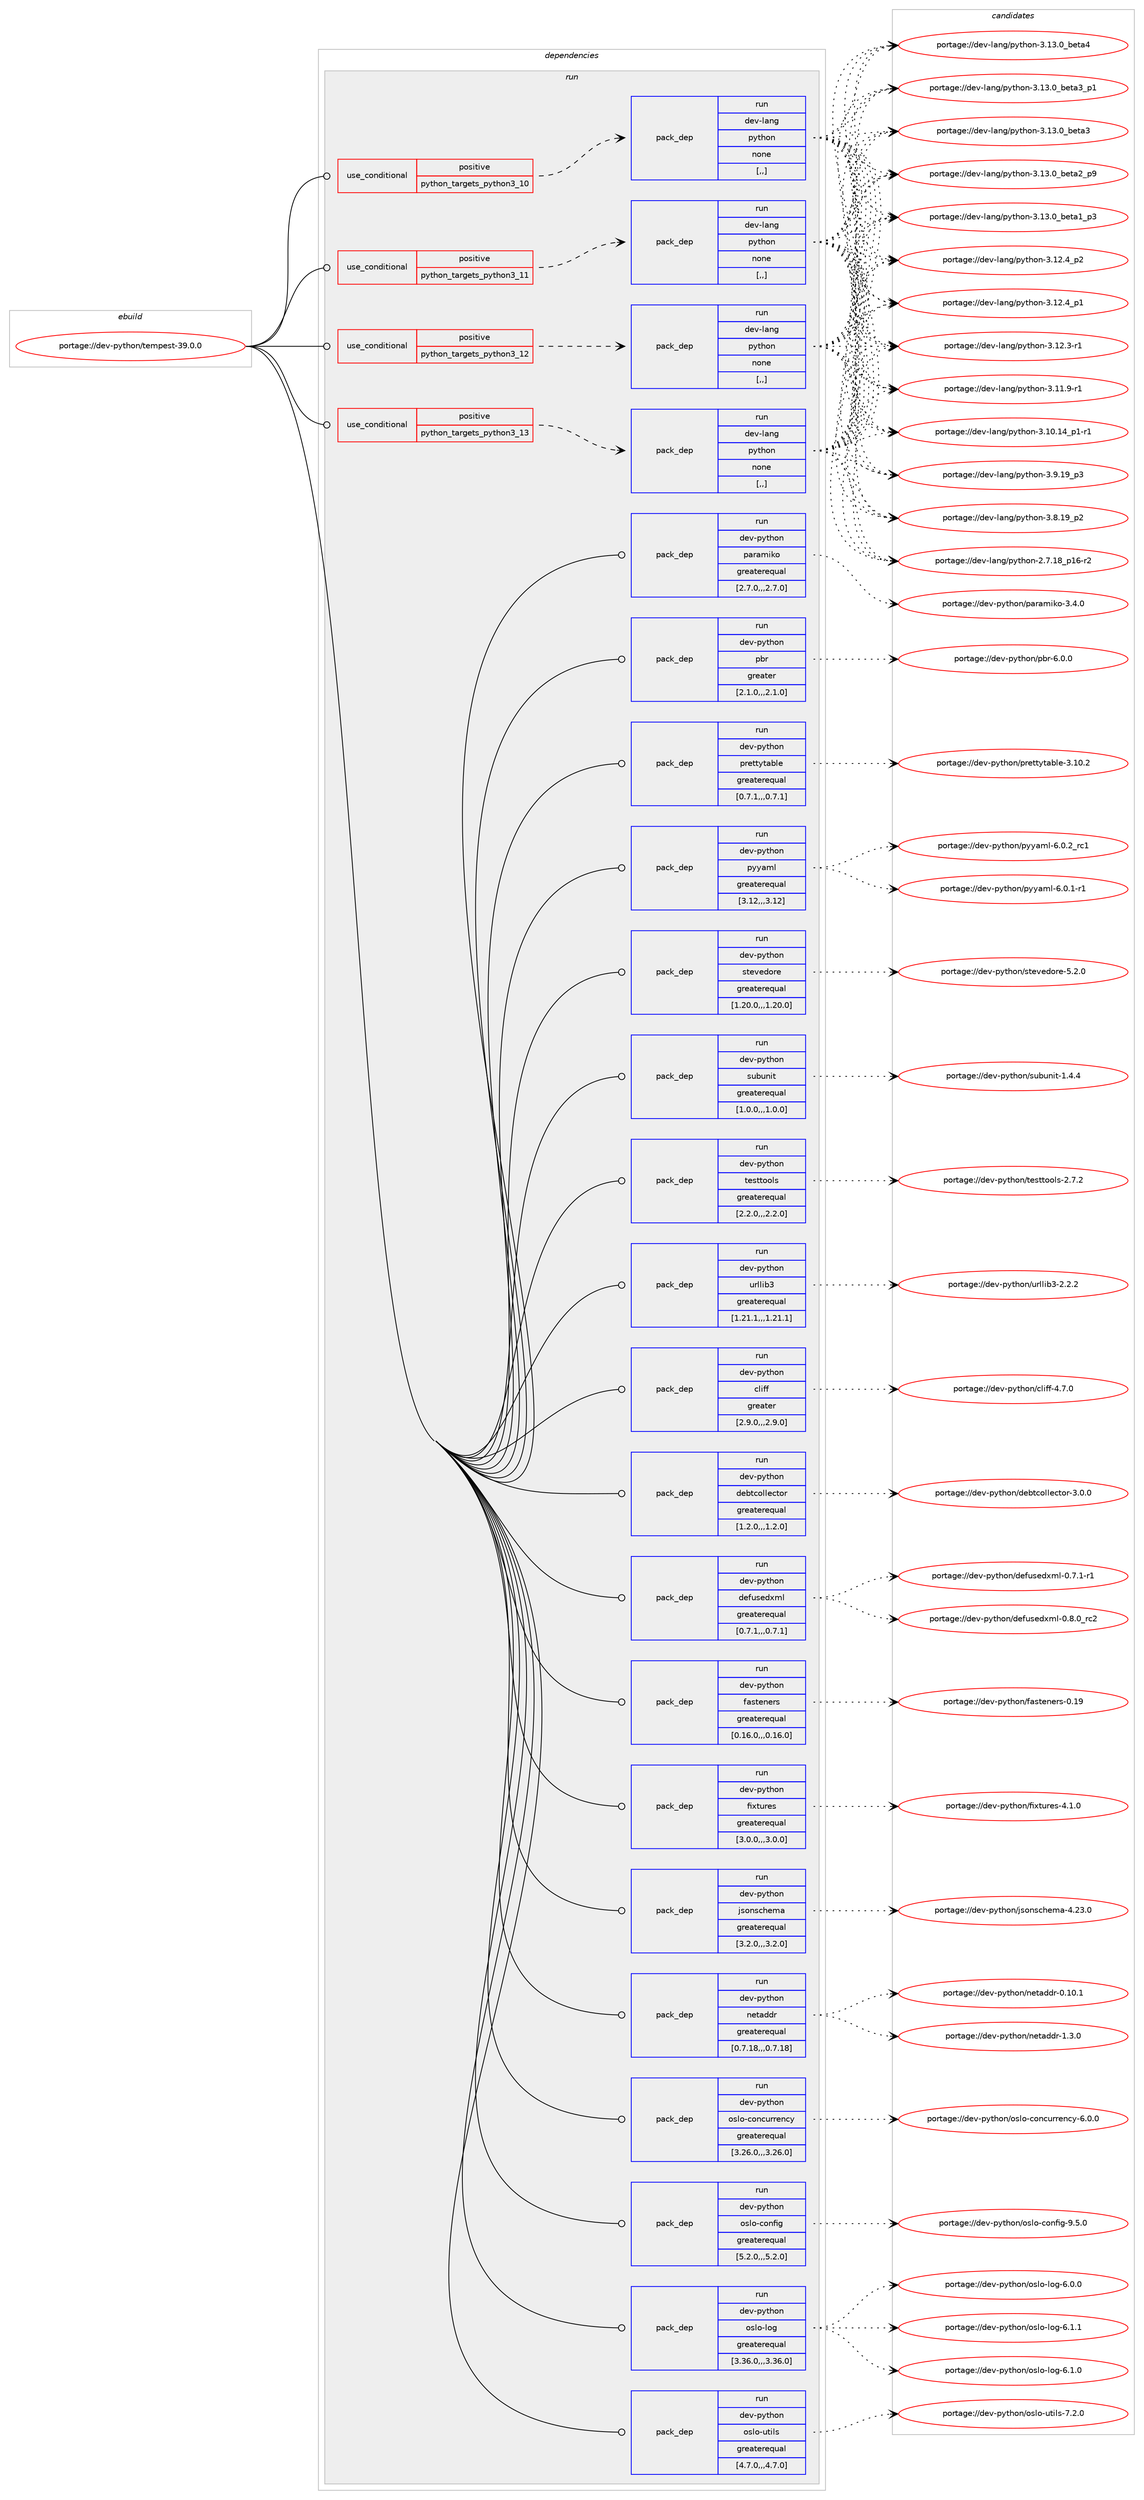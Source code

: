 digraph prolog {

# *************
# Graph options
# *************

newrank=true;
concentrate=true;
compound=true;
graph [rankdir=LR,fontname=Helvetica,fontsize=10,ranksep=1.5];#, ranksep=2.5, nodesep=0.2];
edge  [arrowhead=vee];
node  [fontname=Helvetica,fontsize=10];

# **********
# The ebuild
# **********

subgraph cluster_leftcol {
color=gray;
label=<<i>ebuild</i>>;
id [label="portage://dev-python/tempest-39.0.0", color=red, width=4, href="../dev-python/tempest-39.0.0.svg"];
}

# ****************
# The dependencies
# ****************

subgraph cluster_midcol {
color=gray;
label=<<i>dependencies</i>>;
subgraph cluster_compile {
fillcolor="#eeeeee";
style=filled;
label=<<i>compile</i>>;
}
subgraph cluster_compileandrun {
fillcolor="#eeeeee";
style=filled;
label=<<i>compile and run</i>>;
}
subgraph cluster_run {
fillcolor="#eeeeee";
style=filled;
label=<<i>run</i>>;
subgraph cond40430 {
dependency165651 [label=<<TABLE BORDER="0" CELLBORDER="1" CELLSPACING="0" CELLPADDING="4"><TR><TD ROWSPAN="3" CELLPADDING="10">use_conditional</TD></TR><TR><TD>positive</TD></TR><TR><TD>python_targets_python3_10</TD></TR></TABLE>>, shape=none, color=red];
subgraph pack123949 {
dependency165652 [label=<<TABLE BORDER="0" CELLBORDER="1" CELLSPACING="0" CELLPADDING="4" WIDTH="220"><TR><TD ROWSPAN="6" CELLPADDING="30">pack_dep</TD></TR><TR><TD WIDTH="110">run</TD></TR><TR><TD>dev-lang</TD></TR><TR><TD>python</TD></TR><TR><TD>none</TD></TR><TR><TD>[,,]</TD></TR></TABLE>>, shape=none, color=blue];
}
dependency165651:e -> dependency165652:w [weight=20,style="dashed",arrowhead="vee"];
}
id:e -> dependency165651:w [weight=20,style="solid",arrowhead="odot"];
subgraph cond40431 {
dependency165653 [label=<<TABLE BORDER="0" CELLBORDER="1" CELLSPACING="0" CELLPADDING="4"><TR><TD ROWSPAN="3" CELLPADDING="10">use_conditional</TD></TR><TR><TD>positive</TD></TR><TR><TD>python_targets_python3_11</TD></TR></TABLE>>, shape=none, color=red];
subgraph pack123950 {
dependency165654 [label=<<TABLE BORDER="0" CELLBORDER="1" CELLSPACING="0" CELLPADDING="4" WIDTH="220"><TR><TD ROWSPAN="6" CELLPADDING="30">pack_dep</TD></TR><TR><TD WIDTH="110">run</TD></TR><TR><TD>dev-lang</TD></TR><TR><TD>python</TD></TR><TR><TD>none</TD></TR><TR><TD>[,,]</TD></TR></TABLE>>, shape=none, color=blue];
}
dependency165653:e -> dependency165654:w [weight=20,style="dashed",arrowhead="vee"];
}
id:e -> dependency165653:w [weight=20,style="solid",arrowhead="odot"];
subgraph cond40432 {
dependency165655 [label=<<TABLE BORDER="0" CELLBORDER="1" CELLSPACING="0" CELLPADDING="4"><TR><TD ROWSPAN="3" CELLPADDING="10">use_conditional</TD></TR><TR><TD>positive</TD></TR><TR><TD>python_targets_python3_12</TD></TR></TABLE>>, shape=none, color=red];
subgraph pack123951 {
dependency165656 [label=<<TABLE BORDER="0" CELLBORDER="1" CELLSPACING="0" CELLPADDING="4" WIDTH="220"><TR><TD ROWSPAN="6" CELLPADDING="30">pack_dep</TD></TR><TR><TD WIDTH="110">run</TD></TR><TR><TD>dev-lang</TD></TR><TR><TD>python</TD></TR><TR><TD>none</TD></TR><TR><TD>[,,]</TD></TR></TABLE>>, shape=none, color=blue];
}
dependency165655:e -> dependency165656:w [weight=20,style="dashed",arrowhead="vee"];
}
id:e -> dependency165655:w [weight=20,style="solid",arrowhead="odot"];
subgraph cond40433 {
dependency165657 [label=<<TABLE BORDER="0" CELLBORDER="1" CELLSPACING="0" CELLPADDING="4"><TR><TD ROWSPAN="3" CELLPADDING="10">use_conditional</TD></TR><TR><TD>positive</TD></TR><TR><TD>python_targets_python3_13</TD></TR></TABLE>>, shape=none, color=red];
subgraph pack123952 {
dependency165658 [label=<<TABLE BORDER="0" CELLBORDER="1" CELLSPACING="0" CELLPADDING="4" WIDTH="220"><TR><TD ROWSPAN="6" CELLPADDING="30">pack_dep</TD></TR><TR><TD WIDTH="110">run</TD></TR><TR><TD>dev-lang</TD></TR><TR><TD>python</TD></TR><TR><TD>none</TD></TR><TR><TD>[,,]</TD></TR></TABLE>>, shape=none, color=blue];
}
dependency165657:e -> dependency165658:w [weight=20,style="dashed",arrowhead="vee"];
}
id:e -> dependency165657:w [weight=20,style="solid",arrowhead="odot"];
subgraph pack123953 {
dependency165659 [label=<<TABLE BORDER="0" CELLBORDER="1" CELLSPACING="0" CELLPADDING="4" WIDTH="220"><TR><TD ROWSPAN="6" CELLPADDING="30">pack_dep</TD></TR><TR><TD WIDTH="110">run</TD></TR><TR><TD>dev-python</TD></TR><TR><TD>cliff</TD></TR><TR><TD>greater</TD></TR><TR><TD>[2.9.0,,,2.9.0]</TD></TR></TABLE>>, shape=none, color=blue];
}
id:e -> dependency165659:w [weight=20,style="solid",arrowhead="odot"];
subgraph pack123954 {
dependency165660 [label=<<TABLE BORDER="0" CELLBORDER="1" CELLSPACING="0" CELLPADDING="4" WIDTH="220"><TR><TD ROWSPAN="6" CELLPADDING="30">pack_dep</TD></TR><TR><TD WIDTH="110">run</TD></TR><TR><TD>dev-python</TD></TR><TR><TD>debtcollector</TD></TR><TR><TD>greaterequal</TD></TR><TR><TD>[1.2.0,,,1.2.0]</TD></TR></TABLE>>, shape=none, color=blue];
}
id:e -> dependency165660:w [weight=20,style="solid",arrowhead="odot"];
subgraph pack123955 {
dependency165661 [label=<<TABLE BORDER="0" CELLBORDER="1" CELLSPACING="0" CELLPADDING="4" WIDTH="220"><TR><TD ROWSPAN="6" CELLPADDING="30">pack_dep</TD></TR><TR><TD WIDTH="110">run</TD></TR><TR><TD>dev-python</TD></TR><TR><TD>defusedxml</TD></TR><TR><TD>greaterequal</TD></TR><TR><TD>[0.7.1,,,0.7.1]</TD></TR></TABLE>>, shape=none, color=blue];
}
id:e -> dependency165661:w [weight=20,style="solid",arrowhead="odot"];
subgraph pack123956 {
dependency165662 [label=<<TABLE BORDER="0" CELLBORDER="1" CELLSPACING="0" CELLPADDING="4" WIDTH="220"><TR><TD ROWSPAN="6" CELLPADDING="30">pack_dep</TD></TR><TR><TD WIDTH="110">run</TD></TR><TR><TD>dev-python</TD></TR><TR><TD>fasteners</TD></TR><TR><TD>greaterequal</TD></TR><TR><TD>[0.16.0,,,0.16.0]</TD></TR></TABLE>>, shape=none, color=blue];
}
id:e -> dependency165662:w [weight=20,style="solid",arrowhead="odot"];
subgraph pack123957 {
dependency165663 [label=<<TABLE BORDER="0" CELLBORDER="1" CELLSPACING="0" CELLPADDING="4" WIDTH="220"><TR><TD ROWSPAN="6" CELLPADDING="30">pack_dep</TD></TR><TR><TD WIDTH="110">run</TD></TR><TR><TD>dev-python</TD></TR><TR><TD>fixtures</TD></TR><TR><TD>greaterequal</TD></TR><TR><TD>[3.0.0,,,3.0.0]</TD></TR></TABLE>>, shape=none, color=blue];
}
id:e -> dependency165663:w [weight=20,style="solid",arrowhead="odot"];
subgraph pack123958 {
dependency165664 [label=<<TABLE BORDER="0" CELLBORDER="1" CELLSPACING="0" CELLPADDING="4" WIDTH="220"><TR><TD ROWSPAN="6" CELLPADDING="30">pack_dep</TD></TR><TR><TD WIDTH="110">run</TD></TR><TR><TD>dev-python</TD></TR><TR><TD>jsonschema</TD></TR><TR><TD>greaterequal</TD></TR><TR><TD>[3.2.0,,,3.2.0]</TD></TR></TABLE>>, shape=none, color=blue];
}
id:e -> dependency165664:w [weight=20,style="solid",arrowhead="odot"];
subgraph pack123959 {
dependency165665 [label=<<TABLE BORDER="0" CELLBORDER="1" CELLSPACING="0" CELLPADDING="4" WIDTH="220"><TR><TD ROWSPAN="6" CELLPADDING="30">pack_dep</TD></TR><TR><TD WIDTH="110">run</TD></TR><TR><TD>dev-python</TD></TR><TR><TD>netaddr</TD></TR><TR><TD>greaterequal</TD></TR><TR><TD>[0.7.18,,,0.7.18]</TD></TR></TABLE>>, shape=none, color=blue];
}
id:e -> dependency165665:w [weight=20,style="solid",arrowhead="odot"];
subgraph pack123960 {
dependency165666 [label=<<TABLE BORDER="0" CELLBORDER="1" CELLSPACING="0" CELLPADDING="4" WIDTH="220"><TR><TD ROWSPAN="6" CELLPADDING="30">pack_dep</TD></TR><TR><TD WIDTH="110">run</TD></TR><TR><TD>dev-python</TD></TR><TR><TD>oslo-concurrency</TD></TR><TR><TD>greaterequal</TD></TR><TR><TD>[3.26.0,,,3.26.0]</TD></TR></TABLE>>, shape=none, color=blue];
}
id:e -> dependency165666:w [weight=20,style="solid",arrowhead="odot"];
subgraph pack123961 {
dependency165667 [label=<<TABLE BORDER="0" CELLBORDER="1" CELLSPACING="0" CELLPADDING="4" WIDTH="220"><TR><TD ROWSPAN="6" CELLPADDING="30">pack_dep</TD></TR><TR><TD WIDTH="110">run</TD></TR><TR><TD>dev-python</TD></TR><TR><TD>oslo-config</TD></TR><TR><TD>greaterequal</TD></TR><TR><TD>[5.2.0,,,5.2.0]</TD></TR></TABLE>>, shape=none, color=blue];
}
id:e -> dependency165667:w [weight=20,style="solid",arrowhead="odot"];
subgraph pack123962 {
dependency165668 [label=<<TABLE BORDER="0" CELLBORDER="1" CELLSPACING="0" CELLPADDING="4" WIDTH="220"><TR><TD ROWSPAN="6" CELLPADDING="30">pack_dep</TD></TR><TR><TD WIDTH="110">run</TD></TR><TR><TD>dev-python</TD></TR><TR><TD>oslo-log</TD></TR><TR><TD>greaterequal</TD></TR><TR><TD>[3.36.0,,,3.36.0]</TD></TR></TABLE>>, shape=none, color=blue];
}
id:e -> dependency165668:w [weight=20,style="solid",arrowhead="odot"];
subgraph pack123963 {
dependency165669 [label=<<TABLE BORDER="0" CELLBORDER="1" CELLSPACING="0" CELLPADDING="4" WIDTH="220"><TR><TD ROWSPAN="6" CELLPADDING="30">pack_dep</TD></TR><TR><TD WIDTH="110">run</TD></TR><TR><TD>dev-python</TD></TR><TR><TD>oslo-utils</TD></TR><TR><TD>greaterequal</TD></TR><TR><TD>[4.7.0,,,4.7.0]</TD></TR></TABLE>>, shape=none, color=blue];
}
id:e -> dependency165669:w [weight=20,style="solid",arrowhead="odot"];
subgraph pack123964 {
dependency165670 [label=<<TABLE BORDER="0" CELLBORDER="1" CELLSPACING="0" CELLPADDING="4" WIDTH="220"><TR><TD ROWSPAN="6" CELLPADDING="30">pack_dep</TD></TR><TR><TD WIDTH="110">run</TD></TR><TR><TD>dev-python</TD></TR><TR><TD>paramiko</TD></TR><TR><TD>greaterequal</TD></TR><TR><TD>[2.7.0,,,2.7.0]</TD></TR></TABLE>>, shape=none, color=blue];
}
id:e -> dependency165670:w [weight=20,style="solid",arrowhead="odot"];
subgraph pack123965 {
dependency165671 [label=<<TABLE BORDER="0" CELLBORDER="1" CELLSPACING="0" CELLPADDING="4" WIDTH="220"><TR><TD ROWSPAN="6" CELLPADDING="30">pack_dep</TD></TR><TR><TD WIDTH="110">run</TD></TR><TR><TD>dev-python</TD></TR><TR><TD>pbr</TD></TR><TR><TD>greater</TD></TR><TR><TD>[2.1.0,,,2.1.0]</TD></TR></TABLE>>, shape=none, color=blue];
}
id:e -> dependency165671:w [weight=20,style="solid",arrowhead="odot"];
subgraph pack123966 {
dependency165672 [label=<<TABLE BORDER="0" CELLBORDER="1" CELLSPACING="0" CELLPADDING="4" WIDTH="220"><TR><TD ROWSPAN="6" CELLPADDING="30">pack_dep</TD></TR><TR><TD WIDTH="110">run</TD></TR><TR><TD>dev-python</TD></TR><TR><TD>prettytable</TD></TR><TR><TD>greaterequal</TD></TR><TR><TD>[0.7.1,,,0.7.1]</TD></TR></TABLE>>, shape=none, color=blue];
}
id:e -> dependency165672:w [weight=20,style="solid",arrowhead="odot"];
subgraph pack123967 {
dependency165673 [label=<<TABLE BORDER="0" CELLBORDER="1" CELLSPACING="0" CELLPADDING="4" WIDTH="220"><TR><TD ROWSPAN="6" CELLPADDING="30">pack_dep</TD></TR><TR><TD WIDTH="110">run</TD></TR><TR><TD>dev-python</TD></TR><TR><TD>pyyaml</TD></TR><TR><TD>greaterequal</TD></TR><TR><TD>[3.12,,,3.12]</TD></TR></TABLE>>, shape=none, color=blue];
}
id:e -> dependency165673:w [weight=20,style="solid",arrowhead="odot"];
subgraph pack123968 {
dependency165674 [label=<<TABLE BORDER="0" CELLBORDER="1" CELLSPACING="0" CELLPADDING="4" WIDTH="220"><TR><TD ROWSPAN="6" CELLPADDING="30">pack_dep</TD></TR><TR><TD WIDTH="110">run</TD></TR><TR><TD>dev-python</TD></TR><TR><TD>stevedore</TD></TR><TR><TD>greaterequal</TD></TR><TR><TD>[1.20.0,,,1.20.0]</TD></TR></TABLE>>, shape=none, color=blue];
}
id:e -> dependency165674:w [weight=20,style="solid",arrowhead="odot"];
subgraph pack123969 {
dependency165675 [label=<<TABLE BORDER="0" CELLBORDER="1" CELLSPACING="0" CELLPADDING="4" WIDTH="220"><TR><TD ROWSPAN="6" CELLPADDING="30">pack_dep</TD></TR><TR><TD WIDTH="110">run</TD></TR><TR><TD>dev-python</TD></TR><TR><TD>subunit</TD></TR><TR><TD>greaterequal</TD></TR><TR><TD>[1.0.0,,,1.0.0]</TD></TR></TABLE>>, shape=none, color=blue];
}
id:e -> dependency165675:w [weight=20,style="solid",arrowhead="odot"];
subgraph pack123970 {
dependency165676 [label=<<TABLE BORDER="0" CELLBORDER="1" CELLSPACING="0" CELLPADDING="4" WIDTH="220"><TR><TD ROWSPAN="6" CELLPADDING="30">pack_dep</TD></TR><TR><TD WIDTH="110">run</TD></TR><TR><TD>dev-python</TD></TR><TR><TD>testtools</TD></TR><TR><TD>greaterequal</TD></TR><TR><TD>[2.2.0,,,2.2.0]</TD></TR></TABLE>>, shape=none, color=blue];
}
id:e -> dependency165676:w [weight=20,style="solid",arrowhead="odot"];
subgraph pack123971 {
dependency165677 [label=<<TABLE BORDER="0" CELLBORDER="1" CELLSPACING="0" CELLPADDING="4" WIDTH="220"><TR><TD ROWSPAN="6" CELLPADDING="30">pack_dep</TD></TR><TR><TD WIDTH="110">run</TD></TR><TR><TD>dev-python</TD></TR><TR><TD>urllib3</TD></TR><TR><TD>greaterequal</TD></TR><TR><TD>[1.21.1,,,1.21.1]</TD></TR></TABLE>>, shape=none, color=blue];
}
id:e -> dependency165677:w [weight=20,style="solid",arrowhead="odot"];
}
}

# **************
# The candidates
# **************

subgraph cluster_choices {
rank=same;
color=gray;
label=<<i>candidates</i>>;

subgraph choice123949 {
color=black;
nodesep=1;
choice1001011184510897110103471121211161041111104551464951464895981011169752 [label="portage://dev-lang/python-3.13.0_beta4", color=red, width=4,href="../dev-lang/python-3.13.0_beta4.svg"];
choice10010111845108971101034711212111610411111045514649514648959810111697519511249 [label="portage://dev-lang/python-3.13.0_beta3_p1", color=red, width=4,href="../dev-lang/python-3.13.0_beta3_p1.svg"];
choice1001011184510897110103471121211161041111104551464951464895981011169751 [label="portage://dev-lang/python-3.13.0_beta3", color=red, width=4,href="../dev-lang/python-3.13.0_beta3.svg"];
choice10010111845108971101034711212111610411111045514649514648959810111697509511257 [label="portage://dev-lang/python-3.13.0_beta2_p9", color=red, width=4,href="../dev-lang/python-3.13.0_beta2_p9.svg"];
choice10010111845108971101034711212111610411111045514649514648959810111697499511251 [label="portage://dev-lang/python-3.13.0_beta1_p3", color=red, width=4,href="../dev-lang/python-3.13.0_beta1_p3.svg"];
choice100101118451089711010347112121116104111110455146495046529511250 [label="portage://dev-lang/python-3.12.4_p2", color=red, width=4,href="../dev-lang/python-3.12.4_p2.svg"];
choice100101118451089711010347112121116104111110455146495046529511249 [label="portage://dev-lang/python-3.12.4_p1", color=red, width=4,href="../dev-lang/python-3.12.4_p1.svg"];
choice100101118451089711010347112121116104111110455146495046514511449 [label="portage://dev-lang/python-3.12.3-r1", color=red, width=4,href="../dev-lang/python-3.12.3-r1.svg"];
choice100101118451089711010347112121116104111110455146494946574511449 [label="portage://dev-lang/python-3.11.9-r1", color=red, width=4,href="../dev-lang/python-3.11.9-r1.svg"];
choice100101118451089711010347112121116104111110455146494846495295112494511449 [label="portage://dev-lang/python-3.10.14_p1-r1", color=red, width=4,href="../dev-lang/python-3.10.14_p1-r1.svg"];
choice100101118451089711010347112121116104111110455146574649579511251 [label="portage://dev-lang/python-3.9.19_p3", color=red, width=4,href="../dev-lang/python-3.9.19_p3.svg"];
choice100101118451089711010347112121116104111110455146564649579511250 [label="portage://dev-lang/python-3.8.19_p2", color=red, width=4,href="../dev-lang/python-3.8.19_p2.svg"];
choice100101118451089711010347112121116104111110455046554649569511249544511450 [label="portage://dev-lang/python-2.7.18_p16-r2", color=red, width=4,href="../dev-lang/python-2.7.18_p16-r2.svg"];
dependency165652:e -> choice1001011184510897110103471121211161041111104551464951464895981011169752:w [style=dotted,weight="100"];
dependency165652:e -> choice10010111845108971101034711212111610411111045514649514648959810111697519511249:w [style=dotted,weight="100"];
dependency165652:e -> choice1001011184510897110103471121211161041111104551464951464895981011169751:w [style=dotted,weight="100"];
dependency165652:e -> choice10010111845108971101034711212111610411111045514649514648959810111697509511257:w [style=dotted,weight="100"];
dependency165652:e -> choice10010111845108971101034711212111610411111045514649514648959810111697499511251:w [style=dotted,weight="100"];
dependency165652:e -> choice100101118451089711010347112121116104111110455146495046529511250:w [style=dotted,weight="100"];
dependency165652:e -> choice100101118451089711010347112121116104111110455146495046529511249:w [style=dotted,weight="100"];
dependency165652:e -> choice100101118451089711010347112121116104111110455146495046514511449:w [style=dotted,weight="100"];
dependency165652:e -> choice100101118451089711010347112121116104111110455146494946574511449:w [style=dotted,weight="100"];
dependency165652:e -> choice100101118451089711010347112121116104111110455146494846495295112494511449:w [style=dotted,weight="100"];
dependency165652:e -> choice100101118451089711010347112121116104111110455146574649579511251:w [style=dotted,weight="100"];
dependency165652:e -> choice100101118451089711010347112121116104111110455146564649579511250:w [style=dotted,weight="100"];
dependency165652:e -> choice100101118451089711010347112121116104111110455046554649569511249544511450:w [style=dotted,weight="100"];
}
subgraph choice123950 {
color=black;
nodesep=1;
choice1001011184510897110103471121211161041111104551464951464895981011169752 [label="portage://dev-lang/python-3.13.0_beta4", color=red, width=4,href="../dev-lang/python-3.13.0_beta4.svg"];
choice10010111845108971101034711212111610411111045514649514648959810111697519511249 [label="portage://dev-lang/python-3.13.0_beta3_p1", color=red, width=4,href="../dev-lang/python-3.13.0_beta3_p1.svg"];
choice1001011184510897110103471121211161041111104551464951464895981011169751 [label="portage://dev-lang/python-3.13.0_beta3", color=red, width=4,href="../dev-lang/python-3.13.0_beta3.svg"];
choice10010111845108971101034711212111610411111045514649514648959810111697509511257 [label="portage://dev-lang/python-3.13.0_beta2_p9", color=red, width=4,href="../dev-lang/python-3.13.0_beta2_p9.svg"];
choice10010111845108971101034711212111610411111045514649514648959810111697499511251 [label="portage://dev-lang/python-3.13.0_beta1_p3", color=red, width=4,href="../dev-lang/python-3.13.0_beta1_p3.svg"];
choice100101118451089711010347112121116104111110455146495046529511250 [label="portage://dev-lang/python-3.12.4_p2", color=red, width=4,href="../dev-lang/python-3.12.4_p2.svg"];
choice100101118451089711010347112121116104111110455146495046529511249 [label="portage://dev-lang/python-3.12.4_p1", color=red, width=4,href="../dev-lang/python-3.12.4_p1.svg"];
choice100101118451089711010347112121116104111110455146495046514511449 [label="portage://dev-lang/python-3.12.3-r1", color=red, width=4,href="../dev-lang/python-3.12.3-r1.svg"];
choice100101118451089711010347112121116104111110455146494946574511449 [label="portage://dev-lang/python-3.11.9-r1", color=red, width=4,href="../dev-lang/python-3.11.9-r1.svg"];
choice100101118451089711010347112121116104111110455146494846495295112494511449 [label="portage://dev-lang/python-3.10.14_p1-r1", color=red, width=4,href="../dev-lang/python-3.10.14_p1-r1.svg"];
choice100101118451089711010347112121116104111110455146574649579511251 [label="portage://dev-lang/python-3.9.19_p3", color=red, width=4,href="../dev-lang/python-3.9.19_p3.svg"];
choice100101118451089711010347112121116104111110455146564649579511250 [label="portage://dev-lang/python-3.8.19_p2", color=red, width=4,href="../dev-lang/python-3.8.19_p2.svg"];
choice100101118451089711010347112121116104111110455046554649569511249544511450 [label="portage://dev-lang/python-2.7.18_p16-r2", color=red, width=4,href="../dev-lang/python-2.7.18_p16-r2.svg"];
dependency165654:e -> choice1001011184510897110103471121211161041111104551464951464895981011169752:w [style=dotted,weight="100"];
dependency165654:e -> choice10010111845108971101034711212111610411111045514649514648959810111697519511249:w [style=dotted,weight="100"];
dependency165654:e -> choice1001011184510897110103471121211161041111104551464951464895981011169751:w [style=dotted,weight="100"];
dependency165654:e -> choice10010111845108971101034711212111610411111045514649514648959810111697509511257:w [style=dotted,weight="100"];
dependency165654:e -> choice10010111845108971101034711212111610411111045514649514648959810111697499511251:w [style=dotted,weight="100"];
dependency165654:e -> choice100101118451089711010347112121116104111110455146495046529511250:w [style=dotted,weight="100"];
dependency165654:e -> choice100101118451089711010347112121116104111110455146495046529511249:w [style=dotted,weight="100"];
dependency165654:e -> choice100101118451089711010347112121116104111110455146495046514511449:w [style=dotted,weight="100"];
dependency165654:e -> choice100101118451089711010347112121116104111110455146494946574511449:w [style=dotted,weight="100"];
dependency165654:e -> choice100101118451089711010347112121116104111110455146494846495295112494511449:w [style=dotted,weight="100"];
dependency165654:e -> choice100101118451089711010347112121116104111110455146574649579511251:w [style=dotted,weight="100"];
dependency165654:e -> choice100101118451089711010347112121116104111110455146564649579511250:w [style=dotted,weight="100"];
dependency165654:e -> choice100101118451089711010347112121116104111110455046554649569511249544511450:w [style=dotted,weight="100"];
}
subgraph choice123951 {
color=black;
nodesep=1;
choice1001011184510897110103471121211161041111104551464951464895981011169752 [label="portage://dev-lang/python-3.13.0_beta4", color=red, width=4,href="../dev-lang/python-3.13.0_beta4.svg"];
choice10010111845108971101034711212111610411111045514649514648959810111697519511249 [label="portage://dev-lang/python-3.13.0_beta3_p1", color=red, width=4,href="../dev-lang/python-3.13.0_beta3_p1.svg"];
choice1001011184510897110103471121211161041111104551464951464895981011169751 [label="portage://dev-lang/python-3.13.0_beta3", color=red, width=4,href="../dev-lang/python-3.13.0_beta3.svg"];
choice10010111845108971101034711212111610411111045514649514648959810111697509511257 [label="portage://dev-lang/python-3.13.0_beta2_p9", color=red, width=4,href="../dev-lang/python-3.13.0_beta2_p9.svg"];
choice10010111845108971101034711212111610411111045514649514648959810111697499511251 [label="portage://dev-lang/python-3.13.0_beta1_p3", color=red, width=4,href="../dev-lang/python-3.13.0_beta1_p3.svg"];
choice100101118451089711010347112121116104111110455146495046529511250 [label="portage://dev-lang/python-3.12.4_p2", color=red, width=4,href="../dev-lang/python-3.12.4_p2.svg"];
choice100101118451089711010347112121116104111110455146495046529511249 [label="portage://dev-lang/python-3.12.4_p1", color=red, width=4,href="../dev-lang/python-3.12.4_p1.svg"];
choice100101118451089711010347112121116104111110455146495046514511449 [label="portage://dev-lang/python-3.12.3-r1", color=red, width=4,href="../dev-lang/python-3.12.3-r1.svg"];
choice100101118451089711010347112121116104111110455146494946574511449 [label="portage://dev-lang/python-3.11.9-r1", color=red, width=4,href="../dev-lang/python-3.11.9-r1.svg"];
choice100101118451089711010347112121116104111110455146494846495295112494511449 [label="portage://dev-lang/python-3.10.14_p1-r1", color=red, width=4,href="../dev-lang/python-3.10.14_p1-r1.svg"];
choice100101118451089711010347112121116104111110455146574649579511251 [label="portage://dev-lang/python-3.9.19_p3", color=red, width=4,href="../dev-lang/python-3.9.19_p3.svg"];
choice100101118451089711010347112121116104111110455146564649579511250 [label="portage://dev-lang/python-3.8.19_p2", color=red, width=4,href="../dev-lang/python-3.8.19_p2.svg"];
choice100101118451089711010347112121116104111110455046554649569511249544511450 [label="portage://dev-lang/python-2.7.18_p16-r2", color=red, width=4,href="../dev-lang/python-2.7.18_p16-r2.svg"];
dependency165656:e -> choice1001011184510897110103471121211161041111104551464951464895981011169752:w [style=dotted,weight="100"];
dependency165656:e -> choice10010111845108971101034711212111610411111045514649514648959810111697519511249:w [style=dotted,weight="100"];
dependency165656:e -> choice1001011184510897110103471121211161041111104551464951464895981011169751:w [style=dotted,weight="100"];
dependency165656:e -> choice10010111845108971101034711212111610411111045514649514648959810111697509511257:w [style=dotted,weight="100"];
dependency165656:e -> choice10010111845108971101034711212111610411111045514649514648959810111697499511251:w [style=dotted,weight="100"];
dependency165656:e -> choice100101118451089711010347112121116104111110455146495046529511250:w [style=dotted,weight="100"];
dependency165656:e -> choice100101118451089711010347112121116104111110455146495046529511249:w [style=dotted,weight="100"];
dependency165656:e -> choice100101118451089711010347112121116104111110455146495046514511449:w [style=dotted,weight="100"];
dependency165656:e -> choice100101118451089711010347112121116104111110455146494946574511449:w [style=dotted,weight="100"];
dependency165656:e -> choice100101118451089711010347112121116104111110455146494846495295112494511449:w [style=dotted,weight="100"];
dependency165656:e -> choice100101118451089711010347112121116104111110455146574649579511251:w [style=dotted,weight="100"];
dependency165656:e -> choice100101118451089711010347112121116104111110455146564649579511250:w [style=dotted,weight="100"];
dependency165656:e -> choice100101118451089711010347112121116104111110455046554649569511249544511450:w [style=dotted,weight="100"];
}
subgraph choice123952 {
color=black;
nodesep=1;
choice1001011184510897110103471121211161041111104551464951464895981011169752 [label="portage://dev-lang/python-3.13.0_beta4", color=red, width=4,href="../dev-lang/python-3.13.0_beta4.svg"];
choice10010111845108971101034711212111610411111045514649514648959810111697519511249 [label="portage://dev-lang/python-3.13.0_beta3_p1", color=red, width=4,href="../dev-lang/python-3.13.0_beta3_p1.svg"];
choice1001011184510897110103471121211161041111104551464951464895981011169751 [label="portage://dev-lang/python-3.13.0_beta3", color=red, width=4,href="../dev-lang/python-3.13.0_beta3.svg"];
choice10010111845108971101034711212111610411111045514649514648959810111697509511257 [label="portage://dev-lang/python-3.13.0_beta2_p9", color=red, width=4,href="../dev-lang/python-3.13.0_beta2_p9.svg"];
choice10010111845108971101034711212111610411111045514649514648959810111697499511251 [label="portage://dev-lang/python-3.13.0_beta1_p3", color=red, width=4,href="../dev-lang/python-3.13.0_beta1_p3.svg"];
choice100101118451089711010347112121116104111110455146495046529511250 [label="portage://dev-lang/python-3.12.4_p2", color=red, width=4,href="../dev-lang/python-3.12.4_p2.svg"];
choice100101118451089711010347112121116104111110455146495046529511249 [label="portage://dev-lang/python-3.12.4_p1", color=red, width=4,href="../dev-lang/python-3.12.4_p1.svg"];
choice100101118451089711010347112121116104111110455146495046514511449 [label="portage://dev-lang/python-3.12.3-r1", color=red, width=4,href="../dev-lang/python-3.12.3-r1.svg"];
choice100101118451089711010347112121116104111110455146494946574511449 [label="portage://dev-lang/python-3.11.9-r1", color=red, width=4,href="../dev-lang/python-3.11.9-r1.svg"];
choice100101118451089711010347112121116104111110455146494846495295112494511449 [label="portage://dev-lang/python-3.10.14_p1-r1", color=red, width=4,href="../dev-lang/python-3.10.14_p1-r1.svg"];
choice100101118451089711010347112121116104111110455146574649579511251 [label="portage://dev-lang/python-3.9.19_p3", color=red, width=4,href="../dev-lang/python-3.9.19_p3.svg"];
choice100101118451089711010347112121116104111110455146564649579511250 [label="portage://dev-lang/python-3.8.19_p2", color=red, width=4,href="../dev-lang/python-3.8.19_p2.svg"];
choice100101118451089711010347112121116104111110455046554649569511249544511450 [label="portage://dev-lang/python-2.7.18_p16-r2", color=red, width=4,href="../dev-lang/python-2.7.18_p16-r2.svg"];
dependency165658:e -> choice1001011184510897110103471121211161041111104551464951464895981011169752:w [style=dotted,weight="100"];
dependency165658:e -> choice10010111845108971101034711212111610411111045514649514648959810111697519511249:w [style=dotted,weight="100"];
dependency165658:e -> choice1001011184510897110103471121211161041111104551464951464895981011169751:w [style=dotted,weight="100"];
dependency165658:e -> choice10010111845108971101034711212111610411111045514649514648959810111697509511257:w [style=dotted,weight="100"];
dependency165658:e -> choice10010111845108971101034711212111610411111045514649514648959810111697499511251:w [style=dotted,weight="100"];
dependency165658:e -> choice100101118451089711010347112121116104111110455146495046529511250:w [style=dotted,weight="100"];
dependency165658:e -> choice100101118451089711010347112121116104111110455146495046529511249:w [style=dotted,weight="100"];
dependency165658:e -> choice100101118451089711010347112121116104111110455146495046514511449:w [style=dotted,weight="100"];
dependency165658:e -> choice100101118451089711010347112121116104111110455146494946574511449:w [style=dotted,weight="100"];
dependency165658:e -> choice100101118451089711010347112121116104111110455146494846495295112494511449:w [style=dotted,weight="100"];
dependency165658:e -> choice100101118451089711010347112121116104111110455146574649579511251:w [style=dotted,weight="100"];
dependency165658:e -> choice100101118451089711010347112121116104111110455146564649579511250:w [style=dotted,weight="100"];
dependency165658:e -> choice100101118451089711010347112121116104111110455046554649569511249544511450:w [style=dotted,weight="100"];
}
subgraph choice123953 {
color=black;
nodesep=1;
choice100101118451121211161041111104799108105102102455246554648 [label="portage://dev-python/cliff-4.7.0", color=red, width=4,href="../dev-python/cliff-4.7.0.svg"];
dependency165659:e -> choice100101118451121211161041111104799108105102102455246554648:w [style=dotted,weight="100"];
}
subgraph choice123954 {
color=black;
nodesep=1;
choice1001011184511212111610411111047100101981169911110810810199116111114455146484648 [label="portage://dev-python/debtcollector-3.0.0", color=red, width=4,href="../dev-python/debtcollector-3.0.0.svg"];
dependency165660:e -> choice1001011184511212111610411111047100101981169911110810810199116111114455146484648:w [style=dotted,weight="100"];
}
subgraph choice123955 {
color=black;
nodesep=1;
choice1001011184511212111610411111047100101102117115101100120109108454846564648951149950 [label="portage://dev-python/defusedxml-0.8.0_rc2", color=red, width=4,href="../dev-python/defusedxml-0.8.0_rc2.svg"];
choice10010111845112121116104111110471001011021171151011001201091084548465546494511449 [label="portage://dev-python/defusedxml-0.7.1-r1", color=red, width=4,href="../dev-python/defusedxml-0.7.1-r1.svg"];
dependency165661:e -> choice1001011184511212111610411111047100101102117115101100120109108454846564648951149950:w [style=dotted,weight="100"];
dependency165661:e -> choice10010111845112121116104111110471001011021171151011001201091084548465546494511449:w [style=dotted,weight="100"];
}
subgraph choice123956 {
color=black;
nodesep=1;
choice1001011184511212111610411111047102971151161011101011141154548464957 [label="portage://dev-python/fasteners-0.19", color=red, width=4,href="../dev-python/fasteners-0.19.svg"];
dependency165662:e -> choice1001011184511212111610411111047102971151161011101011141154548464957:w [style=dotted,weight="100"];
}
subgraph choice123957 {
color=black;
nodesep=1;
choice1001011184511212111610411111047102105120116117114101115455246494648 [label="portage://dev-python/fixtures-4.1.0", color=red, width=4,href="../dev-python/fixtures-4.1.0.svg"];
dependency165663:e -> choice1001011184511212111610411111047102105120116117114101115455246494648:w [style=dotted,weight="100"];
}
subgraph choice123958 {
color=black;
nodesep=1;
choice1001011184511212111610411111047106115111110115991041011099745524650514648 [label="portage://dev-python/jsonschema-4.23.0", color=red, width=4,href="../dev-python/jsonschema-4.23.0.svg"];
dependency165664:e -> choice1001011184511212111610411111047106115111110115991041011099745524650514648:w [style=dotted,weight="100"];
}
subgraph choice123959 {
color=black;
nodesep=1;
choice100101118451121211161041111104711010111697100100114454946514648 [label="portage://dev-python/netaddr-1.3.0", color=red, width=4,href="../dev-python/netaddr-1.3.0.svg"];
choice10010111845112121116104111110471101011169710010011445484649484649 [label="portage://dev-python/netaddr-0.10.1", color=red, width=4,href="../dev-python/netaddr-0.10.1.svg"];
dependency165665:e -> choice100101118451121211161041111104711010111697100100114454946514648:w [style=dotted,weight="100"];
dependency165665:e -> choice10010111845112121116104111110471101011169710010011445484649484649:w [style=dotted,weight="100"];
}
subgraph choice123960 {
color=black;
nodesep=1;
choice100101118451121211161041111104711111510811145991111109911711411410111099121455446484648 [label="portage://dev-python/oslo-concurrency-6.0.0", color=red, width=4,href="../dev-python/oslo-concurrency-6.0.0.svg"];
dependency165666:e -> choice100101118451121211161041111104711111510811145991111109911711411410111099121455446484648:w [style=dotted,weight="100"];
}
subgraph choice123961 {
color=black;
nodesep=1;
choice10010111845112121116104111110471111151081114599111110102105103455746534648 [label="portage://dev-python/oslo-config-9.5.0", color=red, width=4,href="../dev-python/oslo-config-9.5.0.svg"];
dependency165667:e -> choice10010111845112121116104111110471111151081114599111110102105103455746534648:w [style=dotted,weight="100"];
}
subgraph choice123962 {
color=black;
nodesep=1;
choice100101118451121211161041111104711111510811145108111103455446494649 [label="portage://dev-python/oslo-log-6.1.1", color=red, width=4,href="../dev-python/oslo-log-6.1.1.svg"];
choice100101118451121211161041111104711111510811145108111103455446494648 [label="portage://dev-python/oslo-log-6.1.0", color=red, width=4,href="../dev-python/oslo-log-6.1.0.svg"];
choice100101118451121211161041111104711111510811145108111103455446484648 [label="portage://dev-python/oslo-log-6.0.0", color=red, width=4,href="../dev-python/oslo-log-6.0.0.svg"];
dependency165668:e -> choice100101118451121211161041111104711111510811145108111103455446494649:w [style=dotted,weight="100"];
dependency165668:e -> choice100101118451121211161041111104711111510811145108111103455446494648:w [style=dotted,weight="100"];
dependency165668:e -> choice100101118451121211161041111104711111510811145108111103455446484648:w [style=dotted,weight="100"];
}
subgraph choice123963 {
color=black;
nodesep=1;
choice100101118451121211161041111104711111510811145117116105108115455546504648 [label="portage://dev-python/oslo-utils-7.2.0", color=red, width=4,href="../dev-python/oslo-utils-7.2.0.svg"];
dependency165669:e -> choice100101118451121211161041111104711111510811145117116105108115455546504648:w [style=dotted,weight="100"];
}
subgraph choice123964 {
color=black;
nodesep=1;
choice10010111845112121116104111110471129711497109105107111455146524648 [label="portage://dev-python/paramiko-3.4.0", color=red, width=4,href="../dev-python/paramiko-3.4.0.svg"];
dependency165670:e -> choice10010111845112121116104111110471129711497109105107111455146524648:w [style=dotted,weight="100"];
}
subgraph choice123965 {
color=black;
nodesep=1;
choice100101118451121211161041111104711298114455446484648 [label="portage://dev-python/pbr-6.0.0", color=red, width=4,href="../dev-python/pbr-6.0.0.svg"];
dependency165671:e -> choice100101118451121211161041111104711298114455446484648:w [style=dotted,weight="100"];
}
subgraph choice123966 {
color=black;
nodesep=1;
choice1001011184511212111610411111047112114101116116121116979810810145514649484650 [label="portage://dev-python/prettytable-3.10.2", color=red, width=4,href="../dev-python/prettytable-3.10.2.svg"];
dependency165672:e -> choice1001011184511212111610411111047112114101116116121116979810810145514649484650:w [style=dotted,weight="100"];
}
subgraph choice123967 {
color=black;
nodesep=1;
choice100101118451121211161041111104711212112197109108455446484650951149949 [label="portage://dev-python/pyyaml-6.0.2_rc1", color=red, width=4,href="../dev-python/pyyaml-6.0.2_rc1.svg"];
choice1001011184511212111610411111047112121121971091084554464846494511449 [label="portage://dev-python/pyyaml-6.0.1-r1", color=red, width=4,href="../dev-python/pyyaml-6.0.1-r1.svg"];
dependency165673:e -> choice100101118451121211161041111104711212112197109108455446484650951149949:w [style=dotted,weight="100"];
dependency165673:e -> choice1001011184511212111610411111047112121121971091084554464846494511449:w [style=dotted,weight="100"];
}
subgraph choice123968 {
color=black;
nodesep=1;
choice1001011184511212111610411111047115116101118101100111114101455346504648 [label="portage://dev-python/stevedore-5.2.0", color=red, width=4,href="../dev-python/stevedore-5.2.0.svg"];
dependency165674:e -> choice1001011184511212111610411111047115116101118101100111114101455346504648:w [style=dotted,weight="100"];
}
subgraph choice123969 {
color=black;
nodesep=1;
choice100101118451121211161041111104711511798117110105116454946524652 [label="portage://dev-python/subunit-1.4.4", color=red, width=4,href="../dev-python/subunit-1.4.4.svg"];
dependency165675:e -> choice100101118451121211161041111104711511798117110105116454946524652:w [style=dotted,weight="100"];
}
subgraph choice123970 {
color=black;
nodesep=1;
choice1001011184511212111610411111047116101115116116111111108115455046554650 [label="portage://dev-python/testtools-2.7.2", color=red, width=4,href="../dev-python/testtools-2.7.2.svg"];
dependency165676:e -> choice1001011184511212111610411111047116101115116116111111108115455046554650:w [style=dotted,weight="100"];
}
subgraph choice123971 {
color=black;
nodesep=1;
choice10010111845112121116104111110471171141081081059851455046504650 [label="portage://dev-python/urllib3-2.2.2", color=red, width=4,href="../dev-python/urllib3-2.2.2.svg"];
dependency165677:e -> choice10010111845112121116104111110471171141081081059851455046504650:w [style=dotted,weight="100"];
}
}

}
